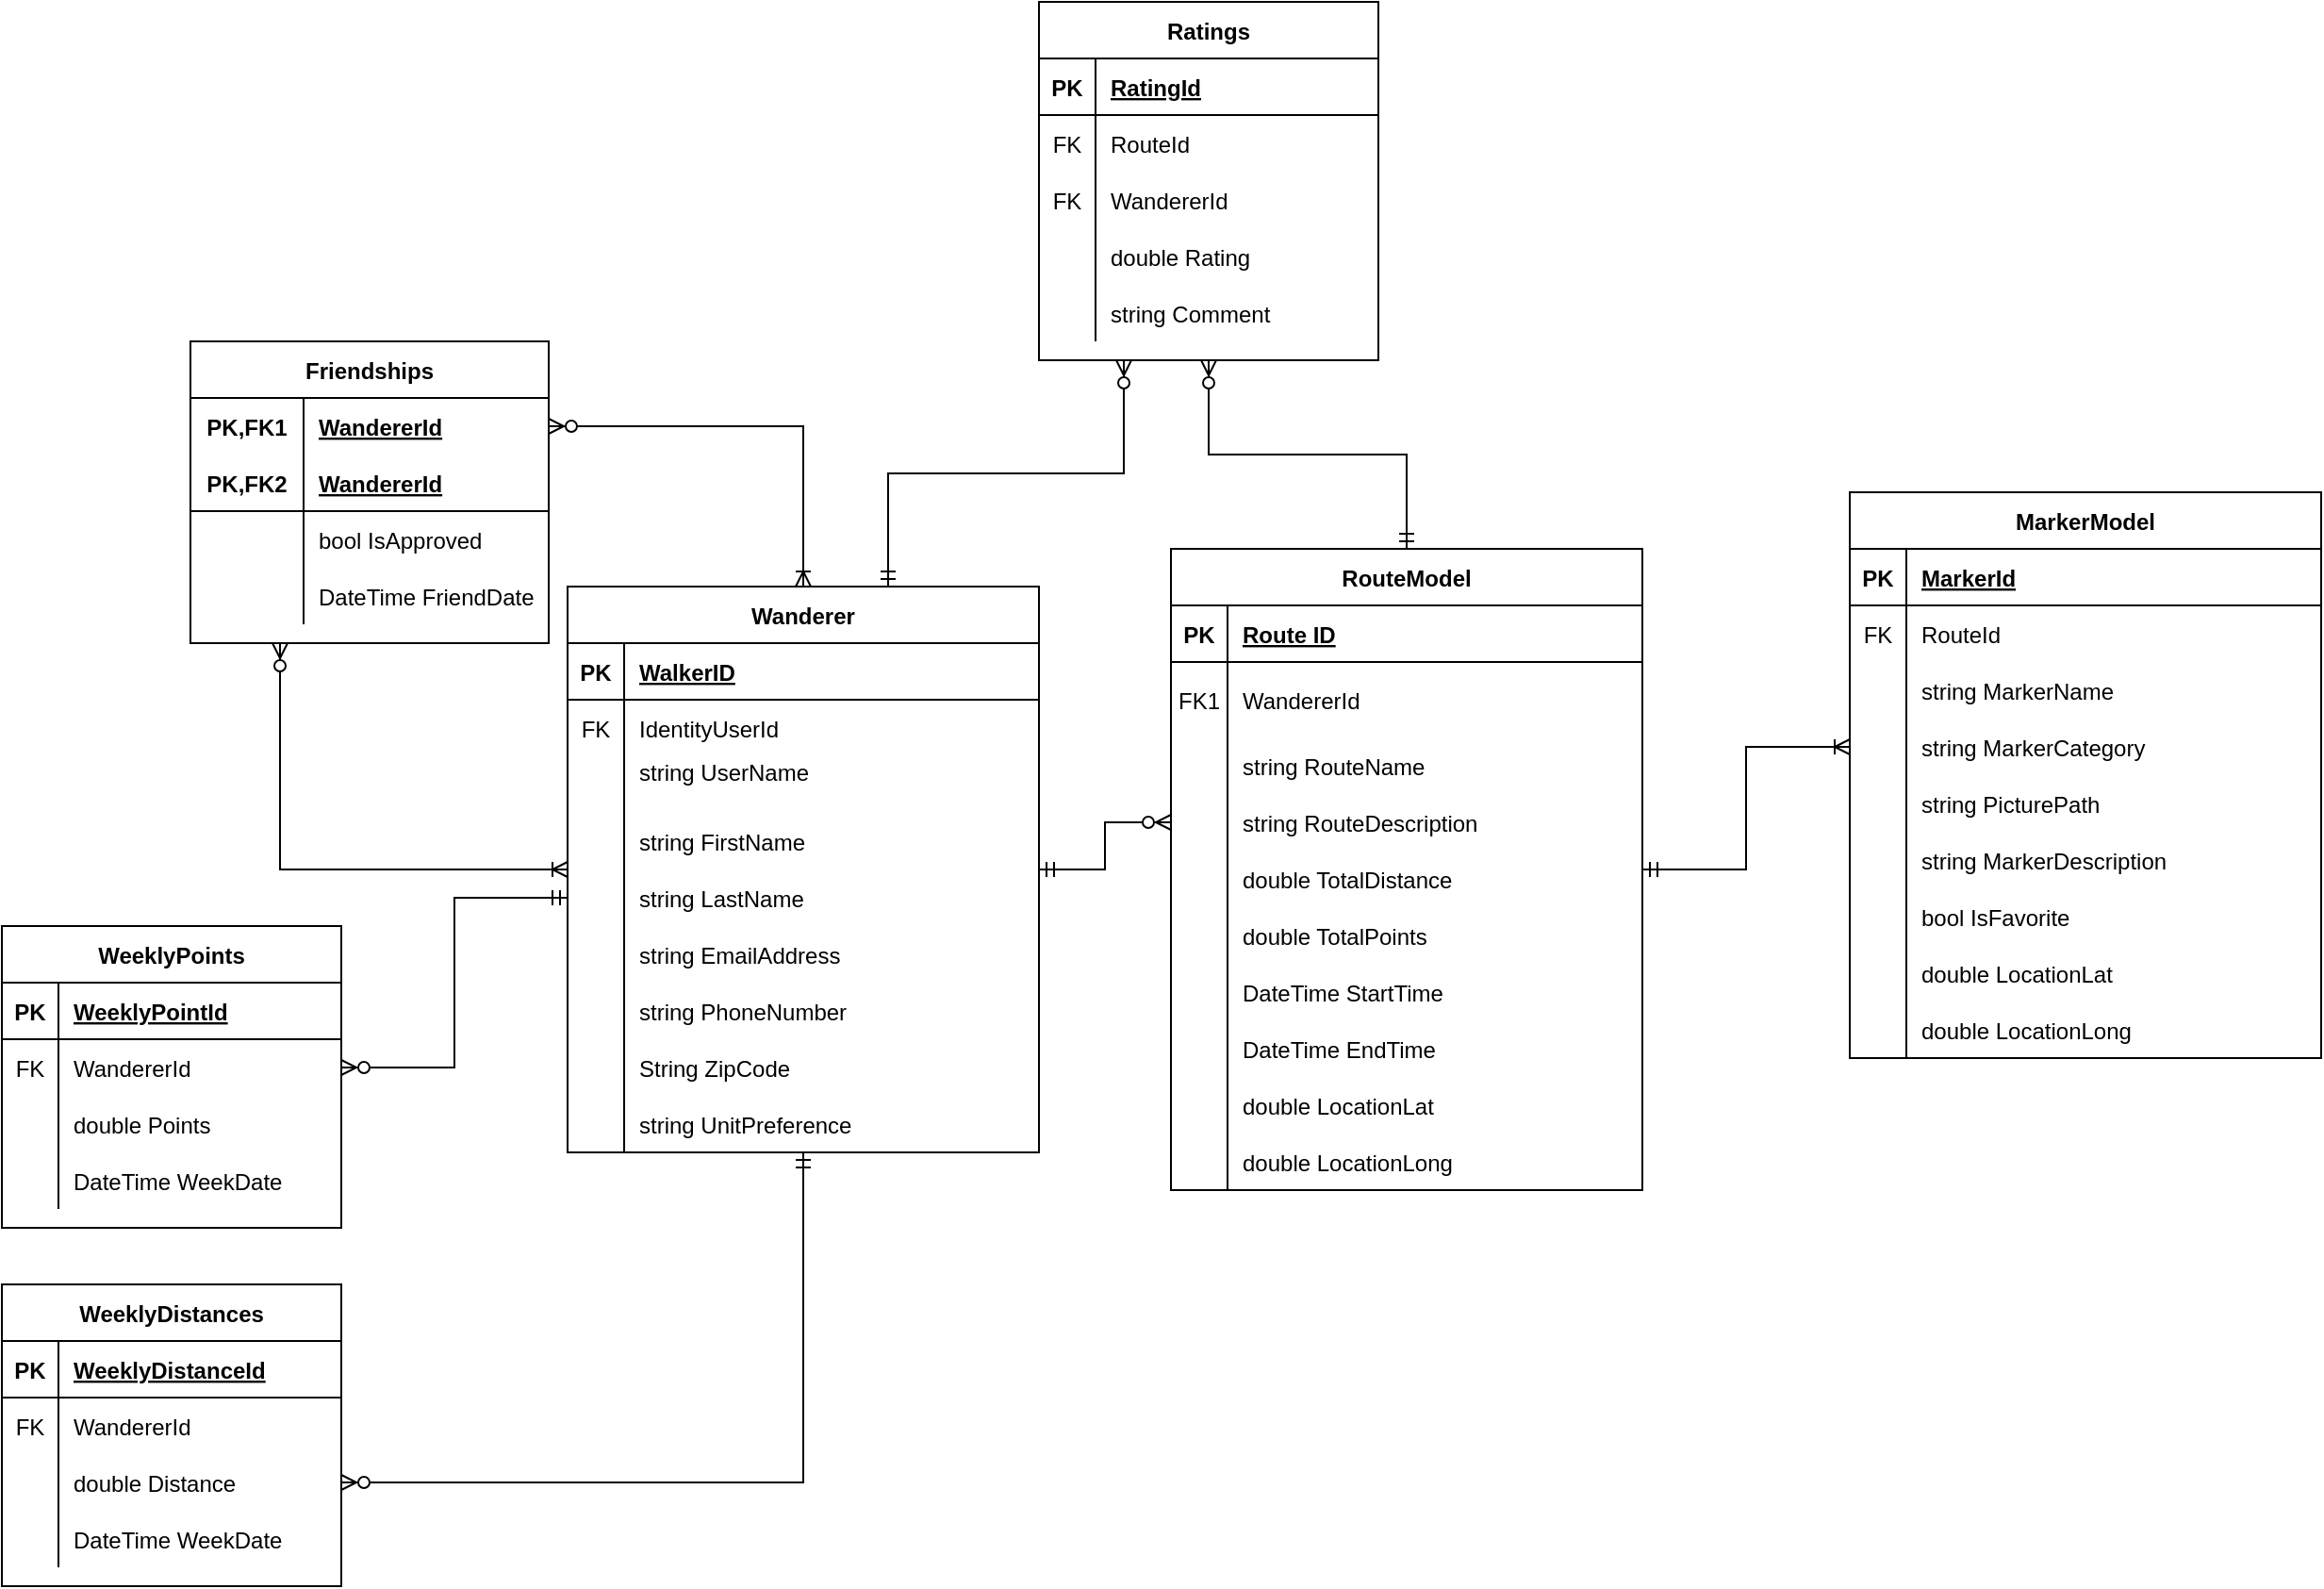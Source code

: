 <mxfile version="13.6.0" type="device"><diagram id="R2lEEEUBdFMjLlhIrx00" name="Page-1"><mxGraphModel dx="2272" dy="1946" grid="1" gridSize="10" guides="1" tooltips="1" connect="1" arrows="1" fold="1" page="1" pageScale="1" pageWidth="850" pageHeight="1100" math="0" shadow="0" extFonts="Permanent Marker^https://fonts.googleapis.com/css?family=Permanent+Marker"><root><mxCell id="0"/><mxCell id="1" parent="0"/><mxCell id="wIDVOhZz7OGeHmuKGLj--42" style="edgeStyle=orthogonalEdgeStyle;rounded=0;orthogonalLoop=1;jettySize=auto;html=1;entryX=1;entryY=0.5;entryDx=0;entryDy=0;startArrow=ERmandOne;startFill=0;endArrow=ERzeroToMany;endFill=1;" edge="1" parent="1" source="C-vyLk0tnHw3VtMMgP7b-23" target="wIDVOhZz7OGeHmuKGLj--21"><mxGeometry relative="1" as="geometry"/></mxCell><mxCell id="wIDVOhZz7OGeHmuKGLj--43" style="edgeStyle=orthogonalEdgeStyle;rounded=0;orthogonalLoop=1;jettySize=auto;html=1;entryX=1;entryY=0.5;entryDx=0;entryDy=0;startArrow=ERoneToMany;startFill=0;endArrow=ERzeroToMany;endFill=1;" edge="1" parent="1" source="C-vyLk0tnHw3VtMMgP7b-23" target="wIDVOhZz7OGeHmuKGLj--28"><mxGeometry relative="1" as="geometry"/></mxCell><mxCell id="wIDVOhZz7OGeHmuKGLj--44" style="edgeStyle=orthogonalEdgeStyle;rounded=0;orthogonalLoop=1;jettySize=auto;html=1;entryX=0.25;entryY=1;entryDx=0;entryDy=0;startArrow=ERoneToMany;startFill=0;endArrow=ERzeroToMany;endFill=1;" edge="1" parent="1" source="C-vyLk0tnHw3VtMMgP7b-23" target="wIDVOhZz7OGeHmuKGLj--27"><mxGeometry relative="1" as="geometry"/></mxCell><mxCell id="wIDVOhZz7OGeHmuKGLj--66" style="edgeStyle=orthogonalEdgeStyle;rounded=0;orthogonalLoop=1;jettySize=auto;html=1;entryX=0.25;entryY=1;entryDx=0;entryDy=0;startArrow=ERmandOne;startFill=0;endArrow=ERzeroToMany;endFill=1;" edge="1" parent="1" source="C-vyLk0tnHw3VtMMgP7b-23" target="wIDVOhZz7OGeHmuKGLj--49"><mxGeometry relative="1" as="geometry"><Array as="points"><mxPoint x="240" y="40"/><mxPoint x="365" y="40"/></Array></mxGeometry></mxCell><mxCell id="wIDVOhZz7OGeHmuKGLj--68" style="edgeStyle=orthogonalEdgeStyle;rounded=0;orthogonalLoop=1;jettySize=auto;html=1;entryX=0;entryY=0.5;entryDx=0;entryDy=0;startArrow=ERmandOne;startFill=0;endArrow=ERzeroToMany;endFill=1;" edge="1" parent="1" source="C-vyLk0tnHw3VtMMgP7b-23" target="Vx7e0bSxWUJQEId2snwu-50"><mxGeometry relative="1" as="geometry"/></mxCell><mxCell id="C-vyLk0tnHw3VtMMgP7b-23" value="Wanderer" style="shape=table;startSize=30;container=1;collapsible=1;childLayout=tableLayout;fixedRows=1;rowLines=0;fontStyle=1;align=center;resizeLast=1;" parent="1" vertex="1"><mxGeometry x="70" y="100" width="250" height="300" as="geometry"/></mxCell><mxCell id="C-vyLk0tnHw3VtMMgP7b-24" value="" style="shape=partialRectangle;collapsible=0;dropTarget=0;pointerEvents=0;fillColor=none;points=[[0,0.5],[1,0.5]];portConstraint=eastwest;top=0;left=0;right=0;bottom=1;" parent="C-vyLk0tnHw3VtMMgP7b-23" vertex="1"><mxGeometry y="30" width="250" height="30" as="geometry"/></mxCell><mxCell id="C-vyLk0tnHw3VtMMgP7b-25" value="PK" style="shape=partialRectangle;overflow=hidden;connectable=0;fillColor=none;top=0;left=0;bottom=0;right=0;fontStyle=1;" parent="C-vyLk0tnHw3VtMMgP7b-24" vertex="1"><mxGeometry width="30" height="30" as="geometry"/></mxCell><mxCell id="C-vyLk0tnHw3VtMMgP7b-26" value="WalkerID" style="shape=partialRectangle;overflow=hidden;connectable=0;fillColor=none;top=0;left=0;bottom=0;right=0;align=left;spacingLeft=6;fontStyle=5;" parent="C-vyLk0tnHw3VtMMgP7b-24" vertex="1"><mxGeometry x="30" width="220" height="30" as="geometry"/></mxCell><mxCell id="Vx7e0bSxWUJQEId2snwu-21" value="" style="shape=partialRectangle;collapsible=0;dropTarget=0;pointerEvents=0;fillColor=none;top=0;left=0;bottom=0;right=0;points=[[0,0.5],[1,0.5]];portConstraint=eastwest;" parent="C-vyLk0tnHw3VtMMgP7b-23" vertex="1"><mxGeometry y="60" width="250" height="30" as="geometry"/></mxCell><mxCell id="Vx7e0bSxWUJQEId2snwu-22" value="FK" style="shape=partialRectangle;connectable=0;fillColor=none;top=0;left=0;bottom=0;right=0;fontStyle=0;overflow=hidden;" parent="Vx7e0bSxWUJQEId2snwu-21" vertex="1"><mxGeometry width="30" height="30" as="geometry"/></mxCell><mxCell id="Vx7e0bSxWUJQEId2snwu-23" value="IdentityUserId" style="shape=partialRectangle;connectable=0;fillColor=none;top=0;left=0;bottom=0;right=0;align=left;spacingLeft=6;fontStyle=0;overflow=hidden;" parent="Vx7e0bSxWUJQEId2snwu-21" vertex="1"><mxGeometry x="30" width="220" height="30" as="geometry"/></mxCell><mxCell id="C-vyLk0tnHw3VtMMgP7b-27" value="" style="shape=partialRectangle;collapsible=0;dropTarget=0;pointerEvents=0;fillColor=none;points=[[0,0.5],[1,0.5]];portConstraint=eastwest;top=0;left=0;right=0;bottom=0;" parent="C-vyLk0tnHw3VtMMgP7b-23" vertex="1"><mxGeometry y="90" width="250" height="30" as="geometry"/></mxCell><mxCell id="C-vyLk0tnHw3VtMMgP7b-28" value="" style="shape=partialRectangle;overflow=hidden;connectable=0;fillColor=none;top=0;left=0;bottom=0;right=0;" parent="C-vyLk0tnHw3VtMMgP7b-27" vertex="1"><mxGeometry width="30" height="30" as="geometry"/></mxCell><mxCell id="C-vyLk0tnHw3VtMMgP7b-29" value="string UserName&#10;" style="shape=partialRectangle;overflow=hidden;connectable=0;fillColor=none;top=0;left=0;bottom=0;right=0;align=left;spacingLeft=6;" parent="C-vyLk0tnHw3VtMMgP7b-27" vertex="1"><mxGeometry x="30" width="220" height="30" as="geometry"/></mxCell><mxCell id="Vx7e0bSxWUJQEId2snwu-6" value="" style="shape=partialRectangle;collapsible=0;dropTarget=0;pointerEvents=0;fillColor=none;top=0;left=0;bottom=0;right=0;points=[[0,0.5],[1,0.5]];portConstraint=eastwest;" parent="C-vyLk0tnHw3VtMMgP7b-23" vertex="1"><mxGeometry y="120" width="250" height="30" as="geometry"/></mxCell><mxCell id="Vx7e0bSxWUJQEId2snwu-7" value="" style="shape=partialRectangle;connectable=0;fillColor=none;top=0;left=0;bottom=0;right=0;editable=1;overflow=hidden;" parent="Vx7e0bSxWUJQEId2snwu-6" vertex="1"><mxGeometry width="30" height="30" as="geometry"/></mxCell><mxCell id="Vx7e0bSxWUJQEId2snwu-8" value="string FirstName" style="shape=partialRectangle;connectable=0;fillColor=none;top=0;left=0;bottom=0;right=0;align=left;spacingLeft=6;overflow=hidden;" parent="Vx7e0bSxWUJQEId2snwu-6" vertex="1"><mxGeometry x="30" width="220" height="30" as="geometry"/></mxCell><mxCell id="Vx7e0bSxWUJQEId2snwu-11" value="" style="shape=partialRectangle;collapsible=0;dropTarget=0;pointerEvents=0;fillColor=none;top=0;left=0;bottom=0;right=0;points=[[0,0.5],[1,0.5]];portConstraint=eastwest;" parent="C-vyLk0tnHw3VtMMgP7b-23" vertex="1"><mxGeometry y="150" width="250" height="30" as="geometry"/></mxCell><mxCell id="Vx7e0bSxWUJQEId2snwu-12" value="" style="shape=partialRectangle;connectable=0;fillColor=none;top=0;left=0;bottom=0;right=0;editable=1;overflow=hidden;" parent="Vx7e0bSxWUJQEId2snwu-11" vertex="1"><mxGeometry width="30" height="30" as="geometry"/></mxCell><mxCell id="Vx7e0bSxWUJQEId2snwu-13" value="string LastName" style="shape=partialRectangle;connectable=0;fillColor=none;top=0;left=0;bottom=0;right=0;align=left;spacingLeft=6;overflow=hidden;" parent="Vx7e0bSxWUJQEId2snwu-11" vertex="1"><mxGeometry x="30" width="220" height="30" as="geometry"/></mxCell><mxCell id="Vx7e0bSxWUJQEId2snwu-14" value="" style="shape=partialRectangle;collapsible=0;dropTarget=0;pointerEvents=0;fillColor=none;top=0;left=0;bottom=0;right=0;points=[[0,0.5],[1,0.5]];portConstraint=eastwest;" parent="C-vyLk0tnHw3VtMMgP7b-23" vertex="1"><mxGeometry y="180" width="250" height="30" as="geometry"/></mxCell><mxCell id="Vx7e0bSxWUJQEId2snwu-15" value="" style="shape=partialRectangle;connectable=0;fillColor=none;top=0;left=0;bottom=0;right=0;editable=1;overflow=hidden;" parent="Vx7e0bSxWUJQEId2snwu-14" vertex="1"><mxGeometry width="30" height="30" as="geometry"/></mxCell><mxCell id="Vx7e0bSxWUJQEId2snwu-16" value="string EmailAddress" style="shape=partialRectangle;connectable=0;fillColor=none;top=0;left=0;bottom=0;right=0;align=left;spacingLeft=6;overflow=hidden;" parent="Vx7e0bSxWUJQEId2snwu-14" vertex="1"><mxGeometry x="30" width="220" height="30" as="geometry"/></mxCell><mxCell id="Vx7e0bSxWUJQEId2snwu-17" value="" style="shape=partialRectangle;collapsible=0;dropTarget=0;pointerEvents=0;fillColor=none;top=0;left=0;bottom=0;right=0;points=[[0,0.5],[1,0.5]];portConstraint=eastwest;" parent="C-vyLk0tnHw3VtMMgP7b-23" vertex="1"><mxGeometry y="210" width="250" height="30" as="geometry"/></mxCell><mxCell id="Vx7e0bSxWUJQEId2snwu-18" value="" style="shape=partialRectangle;connectable=0;fillColor=none;top=0;left=0;bottom=0;right=0;editable=1;overflow=hidden;" parent="Vx7e0bSxWUJQEId2snwu-17" vertex="1"><mxGeometry width="30" height="30" as="geometry"/></mxCell><mxCell id="Vx7e0bSxWUJQEId2snwu-19" value="string PhoneNumber" style="shape=partialRectangle;connectable=0;fillColor=none;top=0;left=0;bottom=0;right=0;align=left;spacingLeft=6;overflow=hidden;" parent="Vx7e0bSxWUJQEId2snwu-17" vertex="1"><mxGeometry x="30" width="220" height="30" as="geometry"/></mxCell><mxCell id="Vx7e0bSxWUJQEId2snwu-24" value="" style="shape=partialRectangle;collapsible=0;dropTarget=0;pointerEvents=0;fillColor=none;top=0;left=0;bottom=0;right=0;points=[[0,0.5],[1,0.5]];portConstraint=eastwest;" parent="C-vyLk0tnHw3VtMMgP7b-23" vertex="1"><mxGeometry y="240" width="250" height="30" as="geometry"/></mxCell><mxCell id="Vx7e0bSxWUJQEId2snwu-25" value="" style="shape=partialRectangle;connectable=0;fillColor=none;top=0;left=0;bottom=0;right=0;editable=1;overflow=hidden;" parent="Vx7e0bSxWUJQEId2snwu-24" vertex="1"><mxGeometry width="30" height="30" as="geometry"/></mxCell><mxCell id="Vx7e0bSxWUJQEId2snwu-26" value="String ZipCode" style="shape=partialRectangle;connectable=0;fillColor=none;top=0;left=0;bottom=0;right=0;align=left;spacingLeft=6;overflow=hidden;" parent="Vx7e0bSxWUJQEId2snwu-24" vertex="1"><mxGeometry x="30" width="220" height="30" as="geometry"/></mxCell><mxCell id="Vx7e0bSxWUJQEId2snwu-81" value="" style="shape=partialRectangle;collapsible=0;dropTarget=0;pointerEvents=0;fillColor=none;top=0;left=0;bottom=0;right=0;points=[[0,0.5],[1,0.5]];portConstraint=eastwest;" parent="C-vyLk0tnHw3VtMMgP7b-23" vertex="1"><mxGeometry y="270" width="250" height="30" as="geometry"/></mxCell><mxCell id="Vx7e0bSxWUJQEId2snwu-82" value="" style="shape=partialRectangle;connectable=0;fillColor=none;top=0;left=0;bottom=0;right=0;editable=1;overflow=hidden;" parent="Vx7e0bSxWUJQEId2snwu-81" vertex="1"><mxGeometry width="30" height="30" as="geometry"/></mxCell><mxCell id="Vx7e0bSxWUJQEId2snwu-83" value="string UnitPreference" style="shape=partialRectangle;connectable=0;fillColor=none;top=0;left=0;bottom=0;right=0;align=left;spacingLeft=6;overflow=hidden;" parent="Vx7e0bSxWUJQEId2snwu-81" vertex="1"><mxGeometry x="30" width="220" height="30" as="geometry"/></mxCell><mxCell id="wIDVOhZz7OGeHmuKGLj--41" style="edgeStyle=orthogonalEdgeStyle;rounded=0;orthogonalLoop=1;jettySize=auto;html=1;entryX=1;entryY=0.5;entryDx=0;entryDy=0;endArrow=ERzeroToMany;endFill=1;startArrow=ERmandOne;startFill=0;" edge="1" parent="1" source="Vx7e0bSxWUJQEId2snwu-11" target="wIDVOhZz7OGeHmuKGLj--5"><mxGeometry relative="1" as="geometry"/></mxCell><mxCell id="wIDVOhZz7OGeHmuKGLj--27" value="Friendships" style="shape=table;startSize=30;container=1;collapsible=1;childLayout=tableLayout;fixedRows=1;rowLines=0;fontStyle=1;align=center;resizeLast=1;" vertex="1" parent="1"><mxGeometry x="-130" y="-30" width="190" height="160" as="geometry"/></mxCell><mxCell id="wIDVOhZz7OGeHmuKGLj--28" value="" style="shape=partialRectangle;collapsible=0;dropTarget=0;pointerEvents=0;fillColor=none;top=0;left=0;bottom=0;right=0;points=[[0,0.5],[1,0.5]];portConstraint=eastwest;" vertex="1" parent="wIDVOhZz7OGeHmuKGLj--27"><mxGeometry y="30" width="190" height="30" as="geometry"/></mxCell><mxCell id="wIDVOhZz7OGeHmuKGLj--29" value="PK,FK1" style="shape=partialRectangle;connectable=0;fillColor=none;top=0;left=0;bottom=0;right=0;fontStyle=1;overflow=hidden;" vertex="1" parent="wIDVOhZz7OGeHmuKGLj--28"><mxGeometry width="60" height="30" as="geometry"/></mxCell><mxCell id="wIDVOhZz7OGeHmuKGLj--30" value="WandererId" style="shape=partialRectangle;connectable=0;fillColor=none;top=0;left=0;bottom=0;right=0;align=left;spacingLeft=6;fontStyle=5;overflow=hidden;" vertex="1" parent="wIDVOhZz7OGeHmuKGLj--28"><mxGeometry x="60" width="130" height="30" as="geometry"/></mxCell><mxCell id="wIDVOhZz7OGeHmuKGLj--31" value="" style="shape=partialRectangle;collapsible=0;dropTarget=0;pointerEvents=0;fillColor=none;top=0;left=0;bottom=1;right=0;points=[[0,0.5],[1,0.5]];portConstraint=eastwest;" vertex="1" parent="wIDVOhZz7OGeHmuKGLj--27"><mxGeometry y="60" width="190" height="30" as="geometry"/></mxCell><mxCell id="wIDVOhZz7OGeHmuKGLj--32" value="PK,FK2" style="shape=partialRectangle;connectable=0;fillColor=none;top=0;left=0;bottom=0;right=0;fontStyle=1;overflow=hidden;" vertex="1" parent="wIDVOhZz7OGeHmuKGLj--31"><mxGeometry width="60" height="30" as="geometry"/></mxCell><mxCell id="wIDVOhZz7OGeHmuKGLj--33" value="WandererId" style="shape=partialRectangle;connectable=0;fillColor=none;top=0;left=0;bottom=0;right=0;align=left;spacingLeft=6;fontStyle=5;overflow=hidden;" vertex="1" parent="wIDVOhZz7OGeHmuKGLj--31"><mxGeometry x="60" width="130" height="30" as="geometry"/></mxCell><mxCell id="wIDVOhZz7OGeHmuKGLj--34" value="" style="shape=partialRectangle;collapsible=0;dropTarget=0;pointerEvents=0;fillColor=none;top=0;left=0;bottom=0;right=0;points=[[0,0.5],[1,0.5]];portConstraint=eastwest;" vertex="1" parent="wIDVOhZz7OGeHmuKGLj--27"><mxGeometry y="90" width="190" height="30" as="geometry"/></mxCell><mxCell id="wIDVOhZz7OGeHmuKGLj--35" value="" style="shape=partialRectangle;connectable=0;fillColor=none;top=0;left=0;bottom=0;right=0;editable=1;overflow=hidden;" vertex="1" parent="wIDVOhZz7OGeHmuKGLj--34"><mxGeometry width="60" height="30" as="geometry"/></mxCell><mxCell id="wIDVOhZz7OGeHmuKGLj--36" value="bool IsApproved" style="shape=partialRectangle;connectable=0;fillColor=none;top=0;left=0;bottom=0;right=0;align=left;spacingLeft=6;overflow=hidden;" vertex="1" parent="wIDVOhZz7OGeHmuKGLj--34"><mxGeometry x="60" width="130" height="30" as="geometry"/></mxCell><mxCell id="wIDVOhZz7OGeHmuKGLj--37" value="" style="shape=partialRectangle;collapsible=0;dropTarget=0;pointerEvents=0;fillColor=none;top=0;left=0;bottom=0;right=0;points=[[0,0.5],[1,0.5]];portConstraint=eastwest;" vertex="1" parent="wIDVOhZz7OGeHmuKGLj--27"><mxGeometry y="120" width="190" height="30" as="geometry"/></mxCell><mxCell id="wIDVOhZz7OGeHmuKGLj--38" value="" style="shape=partialRectangle;connectable=0;fillColor=none;top=0;left=0;bottom=0;right=0;editable=1;overflow=hidden;" vertex="1" parent="wIDVOhZz7OGeHmuKGLj--37"><mxGeometry width="60" height="30" as="geometry"/></mxCell><mxCell id="wIDVOhZz7OGeHmuKGLj--39" value="DateTime FriendDate" style="shape=partialRectangle;connectable=0;fillColor=none;top=0;left=0;bottom=0;right=0;align=left;spacingLeft=6;overflow=hidden;" vertex="1" parent="wIDVOhZz7OGeHmuKGLj--37"><mxGeometry x="60" width="130" height="30" as="geometry"/></mxCell><mxCell id="wIDVOhZz7OGeHmuKGLj--1" value="WeeklyPoints" style="shape=table;startSize=30;container=1;collapsible=1;childLayout=tableLayout;fixedRows=1;rowLines=0;fontStyle=1;align=center;resizeLast=1;" vertex="1" parent="1"><mxGeometry x="-230" y="280" width="180" height="160" as="geometry"/></mxCell><mxCell id="wIDVOhZz7OGeHmuKGLj--2" value="" style="shape=partialRectangle;collapsible=0;dropTarget=0;pointerEvents=0;fillColor=none;top=0;left=0;bottom=1;right=0;points=[[0,0.5],[1,0.5]];portConstraint=eastwest;" vertex="1" parent="wIDVOhZz7OGeHmuKGLj--1"><mxGeometry y="30" width="180" height="30" as="geometry"/></mxCell><mxCell id="wIDVOhZz7OGeHmuKGLj--3" value="PK" style="shape=partialRectangle;connectable=0;fillColor=none;top=0;left=0;bottom=0;right=0;fontStyle=1;overflow=hidden;" vertex="1" parent="wIDVOhZz7OGeHmuKGLj--2"><mxGeometry width="30" height="30" as="geometry"/></mxCell><mxCell id="wIDVOhZz7OGeHmuKGLj--4" value="WeeklyPointId" style="shape=partialRectangle;connectable=0;fillColor=none;top=0;left=0;bottom=0;right=0;align=left;spacingLeft=6;fontStyle=5;overflow=hidden;" vertex="1" parent="wIDVOhZz7OGeHmuKGLj--2"><mxGeometry x="30" width="150" height="30" as="geometry"/></mxCell><mxCell id="wIDVOhZz7OGeHmuKGLj--5" value="" style="shape=partialRectangle;collapsible=0;dropTarget=0;pointerEvents=0;fillColor=none;top=0;left=0;bottom=0;right=0;points=[[0,0.5],[1,0.5]];portConstraint=eastwest;" vertex="1" parent="wIDVOhZz7OGeHmuKGLj--1"><mxGeometry y="60" width="180" height="30" as="geometry"/></mxCell><mxCell id="wIDVOhZz7OGeHmuKGLj--6" value="FK" style="shape=partialRectangle;connectable=0;fillColor=none;top=0;left=0;bottom=0;right=0;editable=1;overflow=hidden;" vertex="1" parent="wIDVOhZz7OGeHmuKGLj--5"><mxGeometry width="30" height="30" as="geometry"/></mxCell><mxCell id="wIDVOhZz7OGeHmuKGLj--7" value="WandererId" style="shape=partialRectangle;connectable=0;fillColor=none;top=0;left=0;bottom=0;right=0;align=left;spacingLeft=6;overflow=hidden;" vertex="1" parent="wIDVOhZz7OGeHmuKGLj--5"><mxGeometry x="30" width="150" height="30" as="geometry"/></mxCell><mxCell id="wIDVOhZz7OGeHmuKGLj--8" value="" style="shape=partialRectangle;collapsible=0;dropTarget=0;pointerEvents=0;fillColor=none;top=0;left=0;bottom=0;right=0;points=[[0,0.5],[1,0.5]];portConstraint=eastwest;" vertex="1" parent="wIDVOhZz7OGeHmuKGLj--1"><mxGeometry y="90" width="180" height="30" as="geometry"/></mxCell><mxCell id="wIDVOhZz7OGeHmuKGLj--9" value="" style="shape=partialRectangle;connectable=0;fillColor=none;top=0;left=0;bottom=0;right=0;editable=1;overflow=hidden;" vertex="1" parent="wIDVOhZz7OGeHmuKGLj--8"><mxGeometry width="30" height="30" as="geometry"/></mxCell><mxCell id="wIDVOhZz7OGeHmuKGLj--10" value="double Points" style="shape=partialRectangle;connectable=0;fillColor=none;top=0;left=0;bottom=0;right=0;align=left;spacingLeft=6;overflow=hidden;" vertex="1" parent="wIDVOhZz7OGeHmuKGLj--8"><mxGeometry x="30" width="150" height="30" as="geometry"/></mxCell><mxCell id="wIDVOhZz7OGeHmuKGLj--11" value="" style="shape=partialRectangle;collapsible=0;dropTarget=0;pointerEvents=0;fillColor=none;top=0;left=0;bottom=0;right=0;points=[[0,0.5],[1,0.5]];portConstraint=eastwest;" vertex="1" parent="wIDVOhZz7OGeHmuKGLj--1"><mxGeometry y="120" width="180" height="30" as="geometry"/></mxCell><mxCell id="wIDVOhZz7OGeHmuKGLj--12" value="" style="shape=partialRectangle;connectable=0;fillColor=none;top=0;left=0;bottom=0;right=0;editable=1;overflow=hidden;" vertex="1" parent="wIDVOhZz7OGeHmuKGLj--11"><mxGeometry width="30" height="30" as="geometry"/></mxCell><mxCell id="wIDVOhZz7OGeHmuKGLj--13" value="DateTime WeekDate" style="shape=partialRectangle;connectable=0;fillColor=none;top=0;left=0;bottom=0;right=0;align=left;spacingLeft=6;overflow=hidden;" vertex="1" parent="wIDVOhZz7OGeHmuKGLj--11"><mxGeometry x="30" width="150" height="30" as="geometry"/></mxCell><mxCell id="wIDVOhZz7OGeHmuKGLj--14" value="WeeklyDistances" style="shape=table;startSize=30;container=1;collapsible=1;childLayout=tableLayout;fixedRows=1;rowLines=0;fontStyle=1;align=center;resizeLast=1;" vertex="1" parent="1"><mxGeometry x="-230" y="470" width="180" height="160" as="geometry"/></mxCell><mxCell id="wIDVOhZz7OGeHmuKGLj--15" value="" style="shape=partialRectangle;collapsible=0;dropTarget=0;pointerEvents=0;fillColor=none;top=0;left=0;bottom=1;right=0;points=[[0,0.5],[1,0.5]];portConstraint=eastwest;" vertex="1" parent="wIDVOhZz7OGeHmuKGLj--14"><mxGeometry y="30" width="180" height="30" as="geometry"/></mxCell><mxCell id="wIDVOhZz7OGeHmuKGLj--16" value="PK" style="shape=partialRectangle;connectable=0;fillColor=none;top=0;left=0;bottom=0;right=0;fontStyle=1;overflow=hidden;" vertex="1" parent="wIDVOhZz7OGeHmuKGLj--15"><mxGeometry width="30" height="30" as="geometry"/></mxCell><mxCell id="wIDVOhZz7OGeHmuKGLj--17" value="WeeklyDistanceId" style="shape=partialRectangle;connectable=0;fillColor=none;top=0;left=0;bottom=0;right=0;align=left;spacingLeft=6;fontStyle=5;overflow=hidden;" vertex="1" parent="wIDVOhZz7OGeHmuKGLj--15"><mxGeometry x="30" width="150" height="30" as="geometry"/></mxCell><mxCell id="wIDVOhZz7OGeHmuKGLj--18" value="" style="shape=partialRectangle;collapsible=0;dropTarget=0;pointerEvents=0;fillColor=none;top=0;left=0;bottom=0;right=0;points=[[0,0.5],[1,0.5]];portConstraint=eastwest;" vertex="1" parent="wIDVOhZz7OGeHmuKGLj--14"><mxGeometry y="60" width="180" height="30" as="geometry"/></mxCell><mxCell id="wIDVOhZz7OGeHmuKGLj--19" value="FK" style="shape=partialRectangle;connectable=0;fillColor=none;top=0;left=0;bottom=0;right=0;editable=1;overflow=hidden;" vertex="1" parent="wIDVOhZz7OGeHmuKGLj--18"><mxGeometry width="30" height="30" as="geometry"/></mxCell><mxCell id="wIDVOhZz7OGeHmuKGLj--20" value="WandererId" style="shape=partialRectangle;connectable=0;fillColor=none;top=0;left=0;bottom=0;right=0;align=left;spacingLeft=6;overflow=hidden;" vertex="1" parent="wIDVOhZz7OGeHmuKGLj--18"><mxGeometry x="30" width="150" height="30" as="geometry"/></mxCell><mxCell id="wIDVOhZz7OGeHmuKGLj--21" value="" style="shape=partialRectangle;collapsible=0;dropTarget=0;pointerEvents=0;fillColor=none;top=0;left=0;bottom=0;right=0;points=[[0,0.5],[1,0.5]];portConstraint=eastwest;" vertex="1" parent="wIDVOhZz7OGeHmuKGLj--14"><mxGeometry y="90" width="180" height="30" as="geometry"/></mxCell><mxCell id="wIDVOhZz7OGeHmuKGLj--22" value="" style="shape=partialRectangle;connectable=0;fillColor=none;top=0;left=0;bottom=0;right=0;editable=1;overflow=hidden;" vertex="1" parent="wIDVOhZz7OGeHmuKGLj--21"><mxGeometry width="30" height="30" as="geometry"/></mxCell><mxCell id="wIDVOhZz7OGeHmuKGLj--23" value="double Distance" style="shape=partialRectangle;connectable=0;fillColor=none;top=0;left=0;bottom=0;right=0;align=left;spacingLeft=6;overflow=hidden;" vertex="1" parent="wIDVOhZz7OGeHmuKGLj--21"><mxGeometry x="30" width="150" height="30" as="geometry"/></mxCell><mxCell id="wIDVOhZz7OGeHmuKGLj--24" value="" style="shape=partialRectangle;collapsible=0;dropTarget=0;pointerEvents=0;fillColor=none;top=0;left=0;bottom=0;right=0;points=[[0,0.5],[1,0.5]];portConstraint=eastwest;" vertex="1" parent="wIDVOhZz7OGeHmuKGLj--14"><mxGeometry y="120" width="180" height="30" as="geometry"/></mxCell><mxCell id="wIDVOhZz7OGeHmuKGLj--25" value="" style="shape=partialRectangle;connectable=0;fillColor=none;top=0;left=0;bottom=0;right=0;editable=1;overflow=hidden;" vertex="1" parent="wIDVOhZz7OGeHmuKGLj--24"><mxGeometry width="30" height="30" as="geometry"/></mxCell><mxCell id="wIDVOhZz7OGeHmuKGLj--26" value="DateTime WeekDate" style="shape=partialRectangle;connectable=0;fillColor=none;top=0;left=0;bottom=0;right=0;align=left;spacingLeft=6;overflow=hidden;" vertex="1" parent="wIDVOhZz7OGeHmuKGLj--24"><mxGeometry x="30" width="150" height="30" as="geometry"/></mxCell><mxCell id="wIDVOhZz7OGeHmuKGLj--45" value="double LocationLat" style="shape=partialRectangle;connectable=0;fillColor=none;top=0;left=0;bottom=0;right=0;align=left;spacingLeft=6;overflow=hidden;" vertex="1" parent="1"><mxGeometry x="420" y="360" width="220" height="30" as="geometry"/></mxCell><mxCell id="wIDVOhZz7OGeHmuKGLj--65" style="edgeStyle=orthogonalEdgeStyle;rounded=0;orthogonalLoop=1;jettySize=auto;html=1;entryX=0.5;entryY=1;entryDx=0;entryDy=0;startArrow=ERmandOne;startFill=0;endArrow=ERzeroToMany;endFill=1;" edge="1" parent="1" source="C-vyLk0tnHw3VtMMgP7b-2" target="wIDVOhZz7OGeHmuKGLj--49"><mxGeometry relative="1" as="geometry"/></mxCell><mxCell id="wIDVOhZz7OGeHmuKGLj--69" style="edgeStyle=orthogonalEdgeStyle;rounded=0;orthogonalLoop=1;jettySize=auto;html=1;entryX=0;entryY=0.5;entryDx=0;entryDy=0;startArrow=ERmandOne;startFill=0;endArrow=ERoneToMany;endFill=0;" edge="1" parent="1" source="C-vyLk0tnHw3VtMMgP7b-2" target="Vx7e0bSxWUJQEId2snwu-93"><mxGeometry relative="1" as="geometry"/></mxCell><mxCell id="C-vyLk0tnHw3VtMMgP7b-2" value="RouteModel" style="shape=table;startSize=30;container=1;collapsible=1;childLayout=tableLayout;fixedRows=1;rowLines=0;fontStyle=1;align=center;resizeLast=1;" parent="1" vertex="1"><mxGeometry x="390" y="80" width="250" height="340" as="geometry"/></mxCell><mxCell id="C-vyLk0tnHw3VtMMgP7b-3" value="" style="shape=partialRectangle;collapsible=0;dropTarget=0;pointerEvents=0;fillColor=none;points=[[0,0.5],[1,0.5]];portConstraint=eastwest;top=0;left=0;right=0;bottom=1;" parent="C-vyLk0tnHw3VtMMgP7b-2" vertex="1"><mxGeometry y="30" width="250" height="30" as="geometry"/></mxCell><mxCell id="C-vyLk0tnHw3VtMMgP7b-4" value="PK" style="shape=partialRectangle;overflow=hidden;connectable=0;fillColor=none;top=0;left=0;bottom=0;right=0;fontStyle=1;" parent="C-vyLk0tnHw3VtMMgP7b-3" vertex="1"><mxGeometry width="30" height="30" as="geometry"/></mxCell><mxCell id="C-vyLk0tnHw3VtMMgP7b-5" value="Route ID" style="shape=partialRectangle;overflow=hidden;connectable=0;fillColor=none;top=0;left=0;bottom=0;right=0;align=left;spacingLeft=6;fontStyle=5;" parent="C-vyLk0tnHw3VtMMgP7b-3" vertex="1"><mxGeometry x="30" width="220" height="30" as="geometry"/></mxCell><mxCell id="C-vyLk0tnHw3VtMMgP7b-6" value="" style="shape=partialRectangle;collapsible=0;dropTarget=0;pointerEvents=0;fillColor=none;points=[[0,0.5],[1,0.5]];portConstraint=eastwest;top=0;left=0;right=0;bottom=0;" parent="C-vyLk0tnHw3VtMMgP7b-2" vertex="1"><mxGeometry y="60" width="250" height="40" as="geometry"/></mxCell><mxCell id="C-vyLk0tnHw3VtMMgP7b-7" value="FK1" style="shape=partialRectangle;overflow=hidden;connectable=0;fillColor=none;top=0;left=0;bottom=0;right=0;" parent="C-vyLk0tnHw3VtMMgP7b-6" vertex="1"><mxGeometry width="30" height="40" as="geometry"/></mxCell><mxCell id="C-vyLk0tnHw3VtMMgP7b-8" value="WandererId" style="shape=partialRectangle;overflow=hidden;connectable=0;fillColor=none;top=0;left=0;bottom=0;right=0;align=left;spacingLeft=6;" parent="C-vyLk0tnHw3VtMMgP7b-6" vertex="1"><mxGeometry x="30" width="220" height="40" as="geometry"/></mxCell><mxCell id="Vx7e0bSxWUJQEId2snwu-47" value="" style="shape=partialRectangle;collapsible=0;dropTarget=0;pointerEvents=0;fillColor=none;top=0;left=0;bottom=0;right=0;points=[[0,0.5],[1,0.5]];portConstraint=eastwest;" parent="C-vyLk0tnHw3VtMMgP7b-2" vertex="1"><mxGeometry y="100" width="250" height="30" as="geometry"/></mxCell><mxCell id="Vx7e0bSxWUJQEId2snwu-48" value="" style="shape=partialRectangle;connectable=0;fillColor=none;top=0;left=0;bottom=0;right=0;editable=1;overflow=hidden;" parent="Vx7e0bSxWUJQEId2snwu-47" vertex="1"><mxGeometry width="30" height="30" as="geometry"/></mxCell><mxCell id="Vx7e0bSxWUJQEId2snwu-49" value="string RouteName" style="shape=partialRectangle;connectable=0;fillColor=none;top=0;left=0;bottom=0;right=0;align=left;spacingLeft=6;overflow=hidden;" parent="Vx7e0bSxWUJQEId2snwu-47" vertex="1"><mxGeometry x="30" width="220" height="30" as="geometry"/></mxCell><mxCell id="Vx7e0bSxWUJQEId2snwu-50" value="" style="shape=partialRectangle;collapsible=0;dropTarget=0;pointerEvents=0;fillColor=none;top=0;left=0;bottom=0;right=0;points=[[0,0.5],[1,0.5]];portConstraint=eastwest;" parent="C-vyLk0tnHw3VtMMgP7b-2" vertex="1"><mxGeometry y="130" width="250" height="30" as="geometry"/></mxCell><mxCell id="Vx7e0bSxWUJQEId2snwu-51" value="" style="shape=partialRectangle;connectable=0;fillColor=none;top=0;left=0;bottom=0;right=0;editable=1;overflow=hidden;" parent="Vx7e0bSxWUJQEId2snwu-50" vertex="1"><mxGeometry width="30" height="30" as="geometry"/></mxCell><mxCell id="Vx7e0bSxWUJQEId2snwu-52" value="string RouteDescription" style="shape=partialRectangle;connectable=0;fillColor=none;top=0;left=0;bottom=0;right=0;align=left;spacingLeft=6;overflow=hidden;" parent="Vx7e0bSxWUJQEId2snwu-50" vertex="1"><mxGeometry x="30" width="220" height="30" as="geometry"/></mxCell><mxCell id="C-vyLk0tnHw3VtMMgP7b-9" value="" style="shape=partialRectangle;collapsible=0;dropTarget=0;pointerEvents=0;fillColor=none;points=[[0,0.5],[1,0.5]];portConstraint=eastwest;top=0;left=0;right=0;bottom=0;" parent="C-vyLk0tnHw3VtMMgP7b-2" vertex="1"><mxGeometry y="160" width="250" height="30" as="geometry"/></mxCell><mxCell id="C-vyLk0tnHw3VtMMgP7b-10" value="" style="shape=partialRectangle;overflow=hidden;connectable=0;fillColor=none;top=0;left=0;bottom=0;right=0;" parent="C-vyLk0tnHw3VtMMgP7b-9" vertex="1"><mxGeometry width="30" height="30" as="geometry"/></mxCell><mxCell id="C-vyLk0tnHw3VtMMgP7b-11" value="double TotalDistance" style="shape=partialRectangle;overflow=hidden;connectable=0;fillColor=none;top=0;left=0;bottom=0;right=0;align=left;spacingLeft=6;" parent="C-vyLk0tnHw3VtMMgP7b-9" vertex="1"><mxGeometry x="30" width="220" height="30" as="geometry"/></mxCell><mxCell id="Vx7e0bSxWUJQEId2snwu-78" value="" style="shape=partialRectangle;collapsible=0;dropTarget=0;pointerEvents=0;fillColor=none;top=0;left=0;bottom=0;right=0;points=[[0,0.5],[1,0.5]];portConstraint=eastwest;" parent="C-vyLk0tnHw3VtMMgP7b-2" vertex="1"><mxGeometry y="190" width="250" height="30" as="geometry"/></mxCell><mxCell id="Vx7e0bSxWUJQEId2snwu-79" value="" style="shape=partialRectangle;connectable=0;fillColor=none;top=0;left=0;bottom=0;right=0;editable=1;overflow=hidden;" parent="Vx7e0bSxWUJQEId2snwu-78" vertex="1"><mxGeometry width="30" height="30" as="geometry"/></mxCell><mxCell id="Vx7e0bSxWUJQEId2snwu-80" value="double TotalPoints" style="shape=partialRectangle;connectable=0;fillColor=none;top=0;left=0;bottom=0;right=0;align=left;spacingLeft=6;overflow=hidden;" parent="Vx7e0bSxWUJQEId2snwu-78" vertex="1"><mxGeometry x="30" width="220" height="30" as="geometry"/></mxCell><mxCell id="Vx7e0bSxWUJQEId2snwu-96" value="" style="shape=partialRectangle;collapsible=0;dropTarget=0;pointerEvents=0;fillColor=none;top=0;left=0;bottom=0;right=0;points=[[0,0.5],[1,0.5]];portConstraint=eastwest;" parent="C-vyLk0tnHw3VtMMgP7b-2" vertex="1"><mxGeometry y="220" width="250" height="30" as="geometry"/></mxCell><mxCell id="Vx7e0bSxWUJQEId2snwu-97" value="" style="shape=partialRectangle;connectable=0;fillColor=none;top=0;left=0;bottom=0;right=0;editable=1;overflow=hidden;" parent="Vx7e0bSxWUJQEId2snwu-96" vertex="1"><mxGeometry width="30" height="30" as="geometry"/></mxCell><mxCell id="Vx7e0bSxWUJQEId2snwu-98" value="DateTime StartTime" style="shape=partialRectangle;connectable=0;fillColor=none;top=0;left=0;bottom=0;right=0;align=left;spacingLeft=6;overflow=hidden;" parent="Vx7e0bSxWUJQEId2snwu-96" vertex="1"><mxGeometry x="30" width="220" height="30" as="geometry"/></mxCell><mxCell id="Vx7e0bSxWUJQEId2snwu-99" value="" style="shape=partialRectangle;collapsible=0;dropTarget=0;pointerEvents=0;fillColor=none;top=0;left=0;bottom=0;right=0;points=[[0,0.5],[1,0.5]];portConstraint=eastwest;" parent="C-vyLk0tnHw3VtMMgP7b-2" vertex="1"><mxGeometry y="250" width="250" height="30" as="geometry"/></mxCell><mxCell id="Vx7e0bSxWUJQEId2snwu-100" value="" style="shape=partialRectangle;connectable=0;fillColor=none;top=0;left=0;bottom=0;right=0;editable=1;overflow=hidden;" parent="Vx7e0bSxWUJQEId2snwu-99" vertex="1"><mxGeometry width="30" height="30" as="geometry"/></mxCell><mxCell id="Vx7e0bSxWUJQEId2snwu-101" value="DateTime EndTime" style="shape=partialRectangle;connectable=0;fillColor=none;top=0;left=0;bottom=0;right=0;align=left;spacingLeft=6;overflow=hidden;" parent="Vx7e0bSxWUJQEId2snwu-99" vertex="1"><mxGeometry x="30" width="220" height="30" as="geometry"/></mxCell><mxCell id="Vx7e0bSxWUJQEId2snwu-27" value="" style="shape=partialRectangle;collapsible=0;dropTarget=0;pointerEvents=0;fillColor=none;top=0;left=0;bottom=0;right=0;points=[[0,0.5],[1,0.5]];portConstraint=eastwest;" parent="C-vyLk0tnHw3VtMMgP7b-2" vertex="1"><mxGeometry y="280" width="250" height="30" as="geometry"/></mxCell><mxCell id="Vx7e0bSxWUJQEId2snwu-28" value="" style="shape=partialRectangle;connectable=0;fillColor=none;top=0;left=0;bottom=0;right=0;editable=1;overflow=hidden;" parent="Vx7e0bSxWUJQEId2snwu-27" vertex="1"><mxGeometry width="30" height="30" as="geometry"/></mxCell><mxCell id="Vx7e0bSxWUJQEId2snwu-29" value="" style="shape=partialRectangle;connectable=0;fillColor=none;top=0;left=0;bottom=0;right=0;align=left;spacingLeft=6;overflow=hidden;" parent="Vx7e0bSxWUJQEId2snwu-27" vertex="1"><mxGeometry x="30" width="220" height="30" as="geometry"/></mxCell><mxCell id="wIDVOhZz7OGeHmuKGLj--46" value="" style="shape=partialRectangle;collapsible=0;dropTarget=0;pointerEvents=0;fillColor=none;top=0;left=0;bottom=0;right=0;points=[[0,0.5],[1,0.5]];portConstraint=eastwest;" vertex="1" parent="C-vyLk0tnHw3VtMMgP7b-2"><mxGeometry y="310" width="250" height="30" as="geometry"/></mxCell><mxCell id="wIDVOhZz7OGeHmuKGLj--47" value="" style="shape=partialRectangle;connectable=0;fillColor=none;top=0;left=0;bottom=0;right=0;editable=1;overflow=hidden;" vertex="1" parent="wIDVOhZz7OGeHmuKGLj--46"><mxGeometry width="30" height="30" as="geometry"/></mxCell><mxCell id="wIDVOhZz7OGeHmuKGLj--48" value="double LocationLong" style="shape=partialRectangle;connectable=0;fillColor=none;top=0;left=0;bottom=0;right=0;align=left;spacingLeft=6;overflow=hidden;" vertex="1" parent="wIDVOhZz7OGeHmuKGLj--46"><mxGeometry x="30" width="220" height="30" as="geometry"/></mxCell><mxCell id="wIDVOhZz7OGeHmuKGLj--49" value="Ratings" style="shape=table;startSize=30;container=1;collapsible=1;childLayout=tableLayout;fixedRows=1;rowLines=0;fontStyle=1;align=center;resizeLast=1;" vertex="1" parent="1"><mxGeometry x="320" y="-210" width="180" height="190" as="geometry"/></mxCell><mxCell id="wIDVOhZz7OGeHmuKGLj--50" value="" style="shape=partialRectangle;collapsible=0;dropTarget=0;pointerEvents=0;fillColor=none;top=0;left=0;bottom=1;right=0;points=[[0,0.5],[1,0.5]];portConstraint=eastwest;" vertex="1" parent="wIDVOhZz7OGeHmuKGLj--49"><mxGeometry y="30" width="180" height="30" as="geometry"/></mxCell><mxCell id="wIDVOhZz7OGeHmuKGLj--51" value="PK" style="shape=partialRectangle;connectable=0;fillColor=none;top=0;left=0;bottom=0;right=0;fontStyle=1;overflow=hidden;" vertex="1" parent="wIDVOhZz7OGeHmuKGLj--50"><mxGeometry width="30" height="30" as="geometry"/></mxCell><mxCell id="wIDVOhZz7OGeHmuKGLj--52" value="RatingId" style="shape=partialRectangle;connectable=0;fillColor=none;top=0;left=0;bottom=0;right=0;align=left;spacingLeft=6;fontStyle=5;overflow=hidden;" vertex="1" parent="wIDVOhZz7OGeHmuKGLj--50"><mxGeometry x="30" width="150" height="30" as="geometry"/></mxCell><mxCell id="wIDVOhZz7OGeHmuKGLj--53" value="" style="shape=partialRectangle;collapsible=0;dropTarget=0;pointerEvents=0;fillColor=none;top=0;left=0;bottom=0;right=0;points=[[0,0.5],[1,0.5]];portConstraint=eastwest;" vertex="1" parent="wIDVOhZz7OGeHmuKGLj--49"><mxGeometry y="60" width="180" height="30" as="geometry"/></mxCell><mxCell id="wIDVOhZz7OGeHmuKGLj--54" value="FK" style="shape=partialRectangle;connectable=0;fillColor=none;top=0;left=0;bottom=0;right=0;editable=1;overflow=hidden;" vertex="1" parent="wIDVOhZz7OGeHmuKGLj--53"><mxGeometry width="30" height="30" as="geometry"/></mxCell><mxCell id="wIDVOhZz7OGeHmuKGLj--55" value="RouteId" style="shape=partialRectangle;connectable=0;fillColor=none;top=0;left=0;bottom=0;right=0;align=left;spacingLeft=6;overflow=hidden;" vertex="1" parent="wIDVOhZz7OGeHmuKGLj--53"><mxGeometry x="30" width="150" height="30" as="geometry"/></mxCell><mxCell id="wIDVOhZz7OGeHmuKGLj--56" value="" style="shape=partialRectangle;collapsible=0;dropTarget=0;pointerEvents=0;fillColor=none;top=0;left=0;bottom=0;right=0;points=[[0,0.5],[1,0.5]];portConstraint=eastwest;" vertex="1" parent="wIDVOhZz7OGeHmuKGLj--49"><mxGeometry y="90" width="180" height="30" as="geometry"/></mxCell><mxCell id="wIDVOhZz7OGeHmuKGLj--57" value="FK" style="shape=partialRectangle;connectable=0;fillColor=none;top=0;left=0;bottom=0;right=0;editable=1;overflow=hidden;" vertex="1" parent="wIDVOhZz7OGeHmuKGLj--56"><mxGeometry width="30" height="30" as="geometry"/></mxCell><mxCell id="wIDVOhZz7OGeHmuKGLj--58" value="WandererId" style="shape=partialRectangle;connectable=0;fillColor=none;top=0;left=0;bottom=0;right=0;align=left;spacingLeft=6;overflow=hidden;" vertex="1" parent="wIDVOhZz7OGeHmuKGLj--56"><mxGeometry x="30" width="150" height="30" as="geometry"/></mxCell><mxCell id="wIDVOhZz7OGeHmuKGLj--59" value="" style="shape=partialRectangle;collapsible=0;dropTarget=0;pointerEvents=0;fillColor=none;top=0;left=0;bottom=0;right=0;points=[[0,0.5],[1,0.5]];portConstraint=eastwest;" vertex="1" parent="wIDVOhZz7OGeHmuKGLj--49"><mxGeometry y="120" width="180" height="30" as="geometry"/></mxCell><mxCell id="wIDVOhZz7OGeHmuKGLj--60" value="" style="shape=partialRectangle;connectable=0;fillColor=none;top=0;left=0;bottom=0;right=0;editable=1;overflow=hidden;" vertex="1" parent="wIDVOhZz7OGeHmuKGLj--59"><mxGeometry width="30" height="30" as="geometry"/></mxCell><mxCell id="wIDVOhZz7OGeHmuKGLj--61" value="double Rating" style="shape=partialRectangle;connectable=0;fillColor=none;top=0;left=0;bottom=0;right=0;align=left;spacingLeft=6;overflow=hidden;" vertex="1" parent="wIDVOhZz7OGeHmuKGLj--59"><mxGeometry x="30" width="150" height="30" as="geometry"/></mxCell><mxCell id="wIDVOhZz7OGeHmuKGLj--62" value="" style="shape=partialRectangle;collapsible=0;dropTarget=0;pointerEvents=0;fillColor=none;top=0;left=0;bottom=0;right=0;points=[[0,0.5],[1,0.5]];portConstraint=eastwest;" vertex="1" parent="wIDVOhZz7OGeHmuKGLj--49"><mxGeometry y="150" width="180" height="30" as="geometry"/></mxCell><mxCell id="wIDVOhZz7OGeHmuKGLj--63" value="" style="shape=partialRectangle;connectable=0;fillColor=none;top=0;left=0;bottom=0;right=0;editable=1;overflow=hidden;" vertex="1" parent="wIDVOhZz7OGeHmuKGLj--62"><mxGeometry width="30" height="30" as="geometry"/></mxCell><mxCell id="wIDVOhZz7OGeHmuKGLj--64" value="string Comment" style="shape=partialRectangle;connectable=0;fillColor=none;top=0;left=0;bottom=0;right=0;align=left;spacingLeft=6;overflow=hidden;" vertex="1" parent="wIDVOhZz7OGeHmuKGLj--62"><mxGeometry x="30" width="150" height="30" as="geometry"/></mxCell><mxCell id="Vx7e0bSxWUJQEId2snwu-53" value="MarkerModel" style="shape=table;startSize=30;container=1;collapsible=1;childLayout=tableLayout;fixedRows=1;rowLines=0;fontStyle=1;align=center;resizeLast=1;" parent="1" vertex="1"><mxGeometry x="750" y="50" width="250" height="300" as="geometry"/></mxCell><mxCell id="Vx7e0bSxWUJQEId2snwu-54" value="" style="shape=partialRectangle;collapsible=0;dropTarget=0;pointerEvents=0;fillColor=none;points=[[0,0.5],[1,0.5]];portConstraint=eastwest;top=0;left=0;right=0;bottom=1;" parent="Vx7e0bSxWUJQEId2snwu-53" vertex="1"><mxGeometry y="30" width="250" height="30" as="geometry"/></mxCell><mxCell id="Vx7e0bSxWUJQEId2snwu-55" value="PK" style="shape=partialRectangle;overflow=hidden;connectable=0;fillColor=none;top=0;left=0;bottom=0;right=0;fontStyle=1;" parent="Vx7e0bSxWUJQEId2snwu-54" vertex="1"><mxGeometry width="30" height="30" as="geometry"/></mxCell><mxCell id="Vx7e0bSxWUJQEId2snwu-56" value="MarkerId" style="shape=partialRectangle;overflow=hidden;connectable=0;fillColor=none;top=0;left=0;bottom=0;right=0;align=left;spacingLeft=6;fontStyle=5;" parent="Vx7e0bSxWUJQEId2snwu-54" vertex="1"><mxGeometry x="30" width="220" height="30" as="geometry"/></mxCell><mxCell id="Vx7e0bSxWUJQEId2snwu-113" value="" style="shape=partialRectangle;collapsible=0;dropTarget=0;pointerEvents=0;fillColor=none;top=0;left=0;bottom=0;right=0;points=[[0,0.5],[1,0.5]];portConstraint=eastwest;" parent="Vx7e0bSxWUJQEId2snwu-53" vertex="1"><mxGeometry y="60" width="250" height="30" as="geometry"/></mxCell><mxCell id="Vx7e0bSxWUJQEId2snwu-114" value="FK" style="shape=partialRectangle;connectable=0;fillColor=none;top=0;left=0;bottom=0;right=0;fontStyle=0;overflow=hidden;" parent="Vx7e0bSxWUJQEId2snwu-113" vertex="1"><mxGeometry width="30" height="30" as="geometry"/></mxCell><mxCell id="Vx7e0bSxWUJQEId2snwu-115" value="RouteId" style="shape=partialRectangle;connectable=0;fillColor=none;top=0;left=0;bottom=0;right=0;align=left;spacingLeft=6;fontStyle=0;overflow=hidden;" parent="Vx7e0bSxWUJQEId2snwu-113" vertex="1"><mxGeometry x="30" width="220" height="30" as="geometry"/></mxCell><mxCell id="Vx7e0bSxWUJQEId2snwu-60" value="" style="shape=partialRectangle;collapsible=0;dropTarget=0;pointerEvents=0;fillColor=none;top=0;left=0;bottom=0;right=0;points=[[0,0.5],[1,0.5]];portConstraint=eastwest;" parent="Vx7e0bSxWUJQEId2snwu-53" vertex="1"><mxGeometry y="90" width="250" height="30" as="geometry"/></mxCell><mxCell id="Vx7e0bSxWUJQEId2snwu-61" value="" style="shape=partialRectangle;connectable=0;fillColor=none;top=0;left=0;bottom=0;right=0;editable=1;overflow=hidden;" parent="Vx7e0bSxWUJQEId2snwu-60" vertex="1"><mxGeometry width="30" height="30" as="geometry"/></mxCell><mxCell id="Vx7e0bSxWUJQEId2snwu-62" value="string MarkerName" style="shape=partialRectangle;connectable=0;fillColor=none;top=0;left=0;bottom=0;right=0;align=left;spacingLeft=6;overflow=hidden;" parent="Vx7e0bSxWUJQEId2snwu-60" vertex="1"><mxGeometry x="30" width="220" height="30" as="geometry"/></mxCell><mxCell id="Vx7e0bSxWUJQEId2snwu-93" value="" style="shape=partialRectangle;collapsible=0;dropTarget=0;pointerEvents=0;fillColor=none;top=0;left=0;bottom=0;right=0;points=[[0,0.5],[1,0.5]];portConstraint=eastwest;" parent="Vx7e0bSxWUJQEId2snwu-53" vertex="1"><mxGeometry y="120" width="250" height="30" as="geometry"/></mxCell><mxCell id="Vx7e0bSxWUJQEId2snwu-94" value="" style="shape=partialRectangle;connectable=0;fillColor=none;top=0;left=0;bottom=0;right=0;editable=1;overflow=hidden;" parent="Vx7e0bSxWUJQEId2snwu-93" vertex="1"><mxGeometry width="30" height="30" as="geometry"/></mxCell><mxCell id="Vx7e0bSxWUJQEId2snwu-95" value="string MarkerCategory" style="shape=partialRectangle;connectable=0;fillColor=none;top=0;left=0;bottom=0;right=0;align=left;spacingLeft=6;overflow=hidden;" parent="Vx7e0bSxWUJQEId2snwu-93" vertex="1"><mxGeometry x="30" width="220" height="30" as="geometry"/></mxCell><mxCell id="Vx7e0bSxWUJQEId2snwu-75" value="" style="shape=partialRectangle;collapsible=0;dropTarget=0;pointerEvents=0;fillColor=none;top=0;left=0;bottom=0;right=0;points=[[0,0.5],[1,0.5]];portConstraint=eastwest;" parent="Vx7e0bSxWUJQEId2snwu-53" vertex="1"><mxGeometry y="150" width="250" height="30" as="geometry"/></mxCell><mxCell id="Vx7e0bSxWUJQEId2snwu-76" value="" style="shape=partialRectangle;connectable=0;fillColor=none;top=0;left=0;bottom=0;right=0;editable=1;overflow=hidden;" parent="Vx7e0bSxWUJQEId2snwu-75" vertex="1"><mxGeometry width="30" height="30" as="geometry"/></mxCell><mxCell id="Vx7e0bSxWUJQEId2snwu-77" value="string PicturePath" style="shape=partialRectangle;connectable=0;fillColor=none;top=0;left=0;bottom=0;right=0;align=left;spacingLeft=6;overflow=hidden;" parent="Vx7e0bSxWUJQEId2snwu-75" vertex="1"><mxGeometry x="30" width="220" height="30" as="geometry"/></mxCell><mxCell id="Vx7e0bSxWUJQEId2snwu-63" value="" style="shape=partialRectangle;collapsible=0;dropTarget=0;pointerEvents=0;fillColor=none;top=0;left=0;bottom=0;right=0;points=[[0,0.5],[1,0.5]];portConstraint=eastwest;" parent="Vx7e0bSxWUJQEId2snwu-53" vertex="1"><mxGeometry y="180" width="250" height="30" as="geometry"/></mxCell><mxCell id="Vx7e0bSxWUJQEId2snwu-64" value="" style="shape=partialRectangle;connectable=0;fillColor=none;top=0;left=0;bottom=0;right=0;editable=1;overflow=hidden;" parent="Vx7e0bSxWUJQEId2snwu-63" vertex="1"><mxGeometry width="30" height="30" as="geometry"/></mxCell><mxCell id="Vx7e0bSxWUJQEId2snwu-65" value="string MarkerDescription" style="shape=partialRectangle;connectable=0;fillColor=none;top=0;left=0;bottom=0;right=0;align=left;spacingLeft=6;overflow=hidden;" parent="Vx7e0bSxWUJQEId2snwu-63" vertex="1"><mxGeometry x="30" width="220" height="30" as="geometry"/></mxCell><mxCell id="Vx7e0bSxWUJQEId2snwu-108" value="" style="shape=partialRectangle;collapsible=0;dropTarget=0;pointerEvents=0;fillColor=none;top=0;left=0;bottom=0;right=0;points=[[0,0.5],[1,0.5]];portConstraint=eastwest;" parent="Vx7e0bSxWUJQEId2snwu-53" vertex="1"><mxGeometry y="210" width="250" height="30" as="geometry"/></mxCell><mxCell id="Vx7e0bSxWUJQEId2snwu-109" value="" style="shape=partialRectangle;connectable=0;fillColor=none;top=0;left=0;bottom=0;right=0;editable=1;overflow=hidden;" parent="Vx7e0bSxWUJQEId2snwu-108" vertex="1"><mxGeometry width="30" height="30" as="geometry"/></mxCell><mxCell id="Vx7e0bSxWUJQEId2snwu-110" value="bool IsFavorite" style="shape=partialRectangle;connectable=0;fillColor=none;top=0;left=0;bottom=0;right=0;align=left;spacingLeft=6;overflow=hidden;" parent="Vx7e0bSxWUJQEId2snwu-108" vertex="1"><mxGeometry x="30" width="220" height="30" as="geometry"/></mxCell><mxCell id="Vx7e0bSxWUJQEId2snwu-69" value="" style="shape=partialRectangle;collapsible=0;dropTarget=0;pointerEvents=0;fillColor=none;top=0;left=0;bottom=0;right=0;points=[[0,0.5],[1,0.5]];portConstraint=eastwest;" parent="Vx7e0bSxWUJQEId2snwu-53" vertex="1"><mxGeometry y="240" width="250" height="30" as="geometry"/></mxCell><mxCell id="Vx7e0bSxWUJQEId2snwu-70" value="" style="shape=partialRectangle;connectable=0;fillColor=none;top=0;left=0;bottom=0;right=0;editable=1;overflow=hidden;" parent="Vx7e0bSxWUJQEId2snwu-69" vertex="1"><mxGeometry width="30" height="30" as="geometry"/></mxCell><mxCell id="Vx7e0bSxWUJQEId2snwu-71" value="double LocationLat" style="shape=partialRectangle;connectable=0;fillColor=none;top=0;left=0;bottom=0;right=0;align=left;spacingLeft=6;overflow=hidden;" parent="Vx7e0bSxWUJQEId2snwu-69" vertex="1"><mxGeometry x="30" width="220" height="30" as="geometry"/></mxCell><mxCell id="Vx7e0bSxWUJQEId2snwu-72" value="" style="shape=partialRectangle;collapsible=0;dropTarget=0;pointerEvents=0;fillColor=none;top=0;left=0;bottom=0;right=0;points=[[0,0.5],[1,0.5]];portConstraint=eastwest;" parent="Vx7e0bSxWUJQEId2snwu-53" vertex="1"><mxGeometry y="270" width="250" height="30" as="geometry"/></mxCell><mxCell id="Vx7e0bSxWUJQEId2snwu-73" value="" style="shape=partialRectangle;connectable=0;fillColor=none;top=0;left=0;bottom=0;right=0;editable=1;overflow=hidden;" parent="Vx7e0bSxWUJQEId2snwu-72" vertex="1"><mxGeometry width="30" height="30" as="geometry"/></mxCell><mxCell id="Vx7e0bSxWUJQEId2snwu-74" value="double LocationLong" style="shape=partialRectangle;connectable=0;fillColor=none;top=0;left=0;bottom=0;right=0;align=left;spacingLeft=6;overflow=hidden;" parent="Vx7e0bSxWUJQEId2snwu-72" vertex="1"><mxGeometry x="30" width="220" height="30" as="geometry"/></mxCell></root></mxGraphModel></diagram></mxfile>